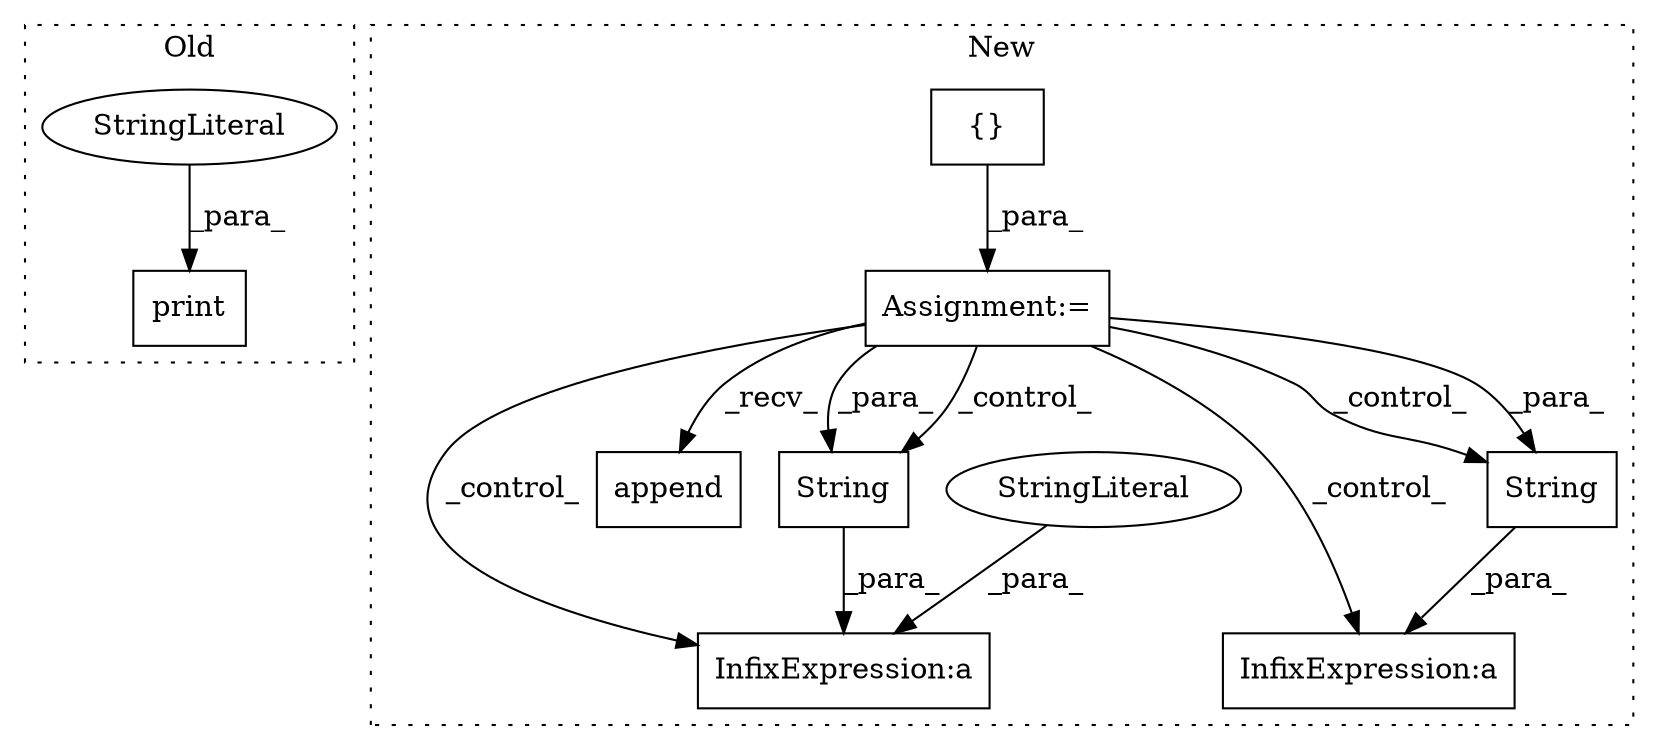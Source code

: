 digraph G {
subgraph cluster0 {
1 [label="print" a="32" s="4229,4251" l="6,1" shape="box"];
3 [label="StringLiteral" a="45" s="4235" l="16" shape="ellipse"];
label = "Old";
style="dotted";
}
subgraph cluster1 {
2 [label="append" a="32" s="4697,4717" l="7,1" shape="box"];
4 [label="Assignment:=" a="7" s="4275" l="1" shape="box"];
5 [label="{}" a="4" s="4300" l="2" shape="box"];
6 [label="String" a="32" s="4972,4989" l="7,1" shape="box"];
7 [label="InfixExpression:a" a="27" s="5054" l="3" shape="box"];
8 [label="StringLiteral" a="45" s="5011" l="43" shape="ellipse"];
9 [label="String" a="32" s="5057,5074" l="7,1" shape="box"];
10 [label="InfixExpression:a" a="27" s="4969" l="3" shape="box"];
label = "New";
style="dotted";
}
3 -> 1 [label="_para_"];
4 -> 2 [label="_recv_"];
4 -> 7 [label="_control_"];
4 -> 9 [label="_control_"];
4 -> 10 [label="_control_"];
4 -> 6 [label="_para_"];
4 -> 9 [label="_para_"];
4 -> 6 [label="_control_"];
5 -> 4 [label="_para_"];
6 -> 10 [label="_para_"];
8 -> 7 [label="_para_"];
9 -> 7 [label="_para_"];
}
